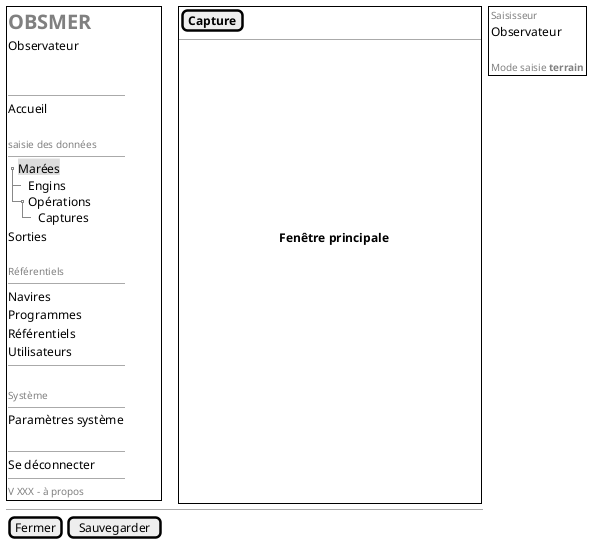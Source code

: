@startsalt
{
  {+
   {
       <b><font color=grey size=20>OBSMER    | . | . | . | . | . | . | .
       Observateur
       .
       .
       --
       Accueil    | .
       .
       <font color=grey size=10>saisie des données
       --
       {T
            +<back:#DDD>Marées
            ++ Engins       | .
            ++ Opérations       | .
            +++ Captures       | .
       }
       Sorties        | .
       .
       <font color=grey size=10>Référentiels
       --
       Navires       | .
       Programmes        | .
       Référentiels        | .
       Utilisateurs        | .
       --
       .
       <font color=grey size=10>Système
       --
       Paramètres système       | .
       .

       --
       Se déconnecter       | .
       --
   }

   {
      <font color=grey size=10>V XXX - à propos
   }
  } | . | {+
    { [<b>Capture] | . |  . |  . | . | . | . | . | . | . | . | . | . | . | . | . | . | . |. |. |. |. |. |. |. |. |. |. |. |. |. |. |. |. |. |. |. |. |. |. |. |. |. |. |. |.  }
    --
    .
    .
    .
    .
    .
    .
    .
    .
    .
    .
    { | . | . | . | . | . | . | . | . | . | . | . | . | . | . | . | . | . | . | . | <b>Fenêtre principale }
    .
    .
    .
    .
    .
    .
    .
    .
    .
    .
    .
    .
    .
    .
    } | . | {+
    { <font color=grey size=10>Saisisseur
    Observateur
    .
    <font color=grey size=10>Mode saisie <b>terrain}
 }
  -- | -- | --
  { [Fermer] | [Sauvegarder]}
}
@endsalt

